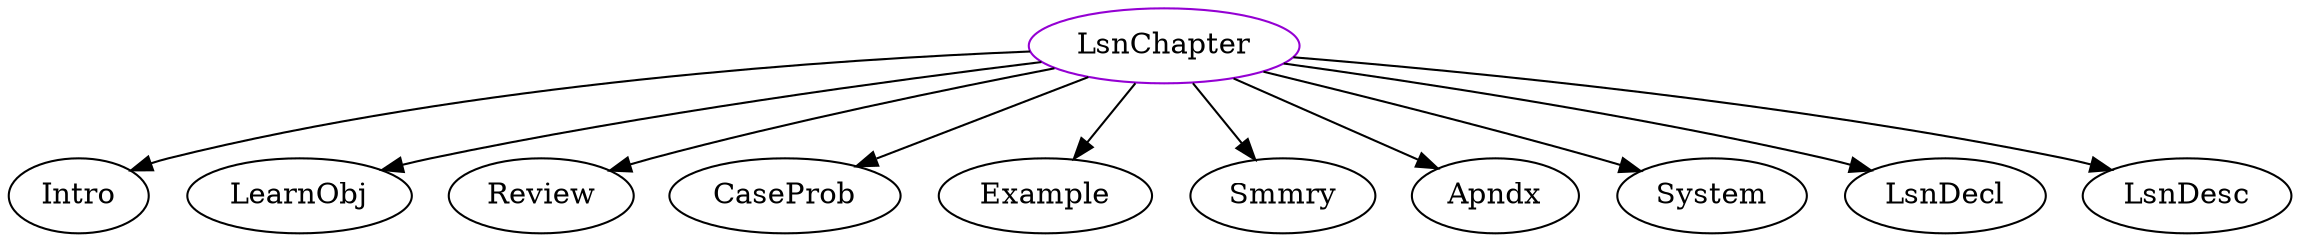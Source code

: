 digraph lsnchapter{
LsnChapter	[shape=oval, color=darkviolet, label="LsnChapter"];
LsnChapter -> Intro;
LsnChapter -> LearnObj;
LsnChapter -> Review;
LsnChapter -> CaseProb;
LsnChapter -> Example;
LsnChapter -> Smmry;
LsnChapter -> Apndx;
LsnChapter -> System;
LsnChapter -> LsnDecl;
LsnChapter -> LsnDesc;
}
